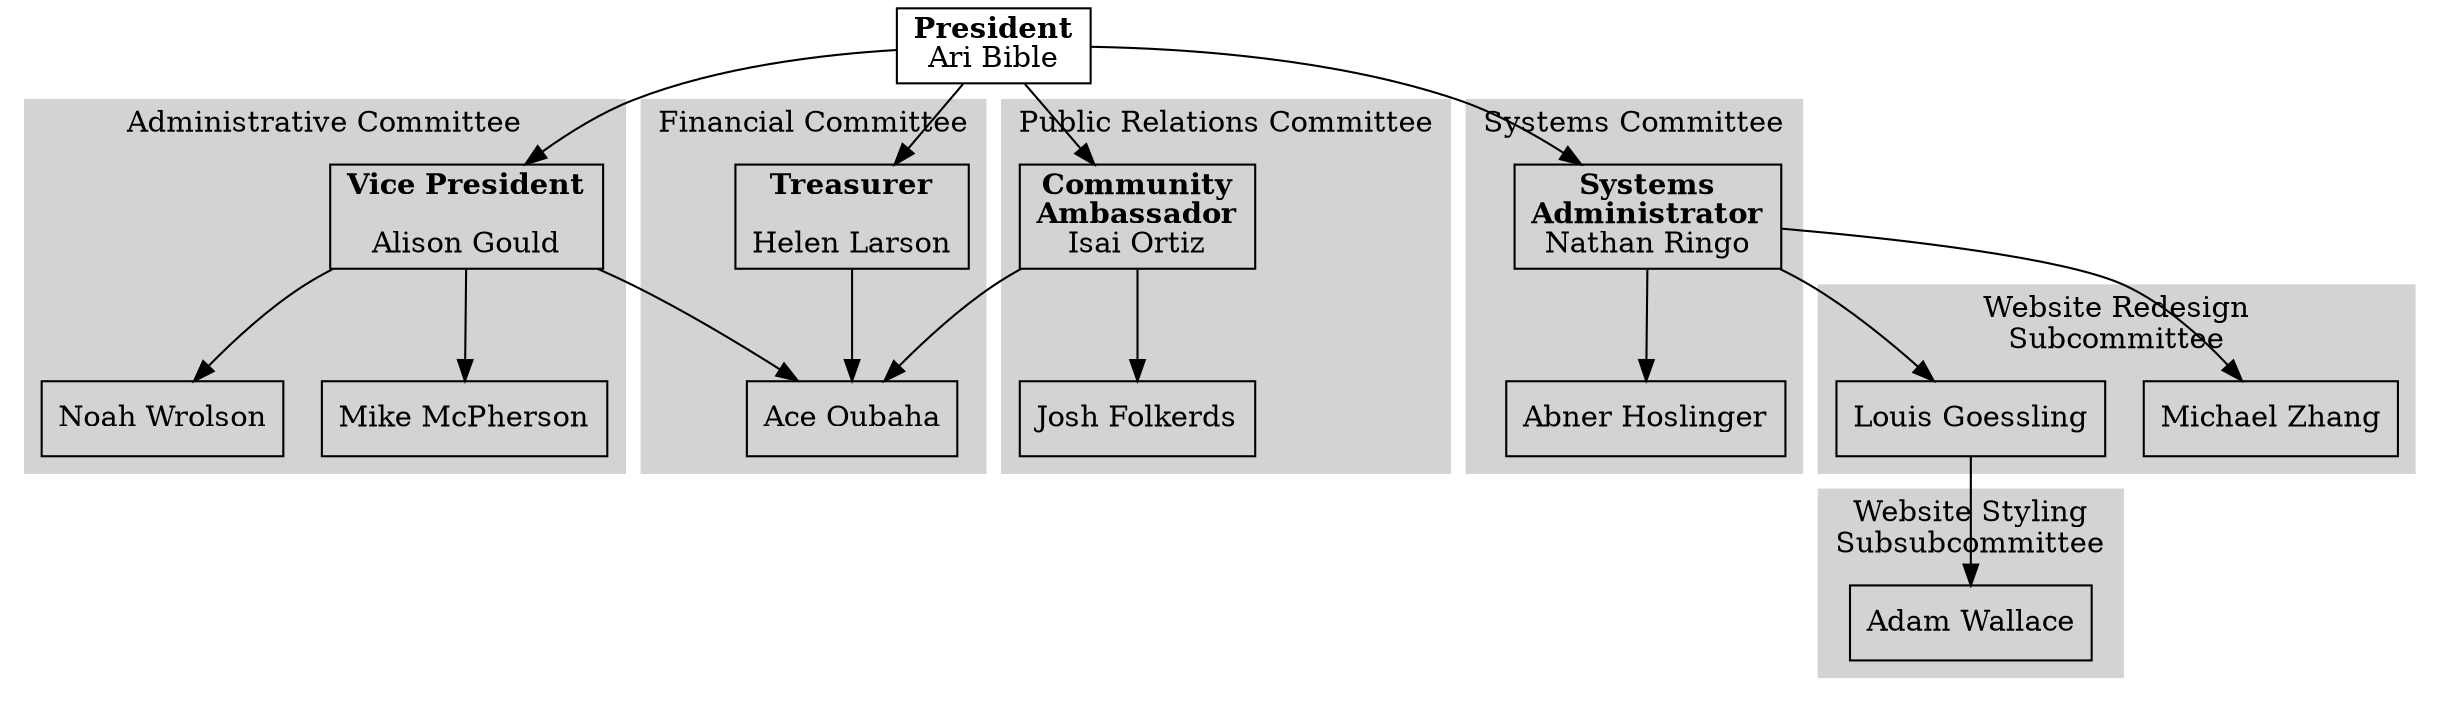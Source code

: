digraph officerPositions {
	node[shape = "box"];
	president [label = <<b>President</b><br/>Ari Bible>];

	// Ari lording their power over us.
	president -> vicePresident, treasurer, sysadmin, communityAmbassador;

	subgraph cluster_financial {
		treasurer [label = <<b>Treasurer</b><br/><br/>Helen Larson>];
		ace [label = "Ace Oubaha"];

		treasurer -> ace;

		color = "lightgrey";
		label = "Financial Committee";
		style = "filled";
	}

	subgraph cluster_administrative {
		vicePresident [label = <<b>Vice President</b><br/><br/>Alison Gould>];
		secretary [label = "Noah Wrolson"];
		mike [label = "Mike McPherson"];

		vicePresident -> secretary, ace, mike;

		color = lightgrey;
		label = "Administrative Committee";
		style = filled;
	}

	subgraph cluster_public_relations {
		communityAmbassador [label = <<b>Community<br/>Ambassador</b><br/>Isai Ortiz>];
		membership [label = "Josh Folkerds"];

		communityAmbassador -> ace, membership;

		color = lightgrey;
		label = "Public Relations Committee";
		style = filled;
	}

	subgraph cluster_systems {
		sysadmin [label = <<b>Systems<br/>Administrator</b><br/>Nathan Ringo>];
		abner [label = "Abner Hoslinger"];

		sysadmin -> abner;

		color = lightgrey;
		label = "Systems Committee";
		style = filled;
	}

	subgraph cluster_website {
		webmaster [label = "Michael Zhang"];
		louis [label = "Louis Goessling"];

		sysadmin -> webmaster, louis;

		color = lightgrey;
		label = "Website Redesign\nSubcommittee";
		style = filled;
	}

	subgraph cluster_website_style {
		adam[label = "Adam Wallace"];

		louis -> adam;

		color = lightgrey;
		label = "Website Styling\nSubsubcommittee";
		style = filled;
	}
}
